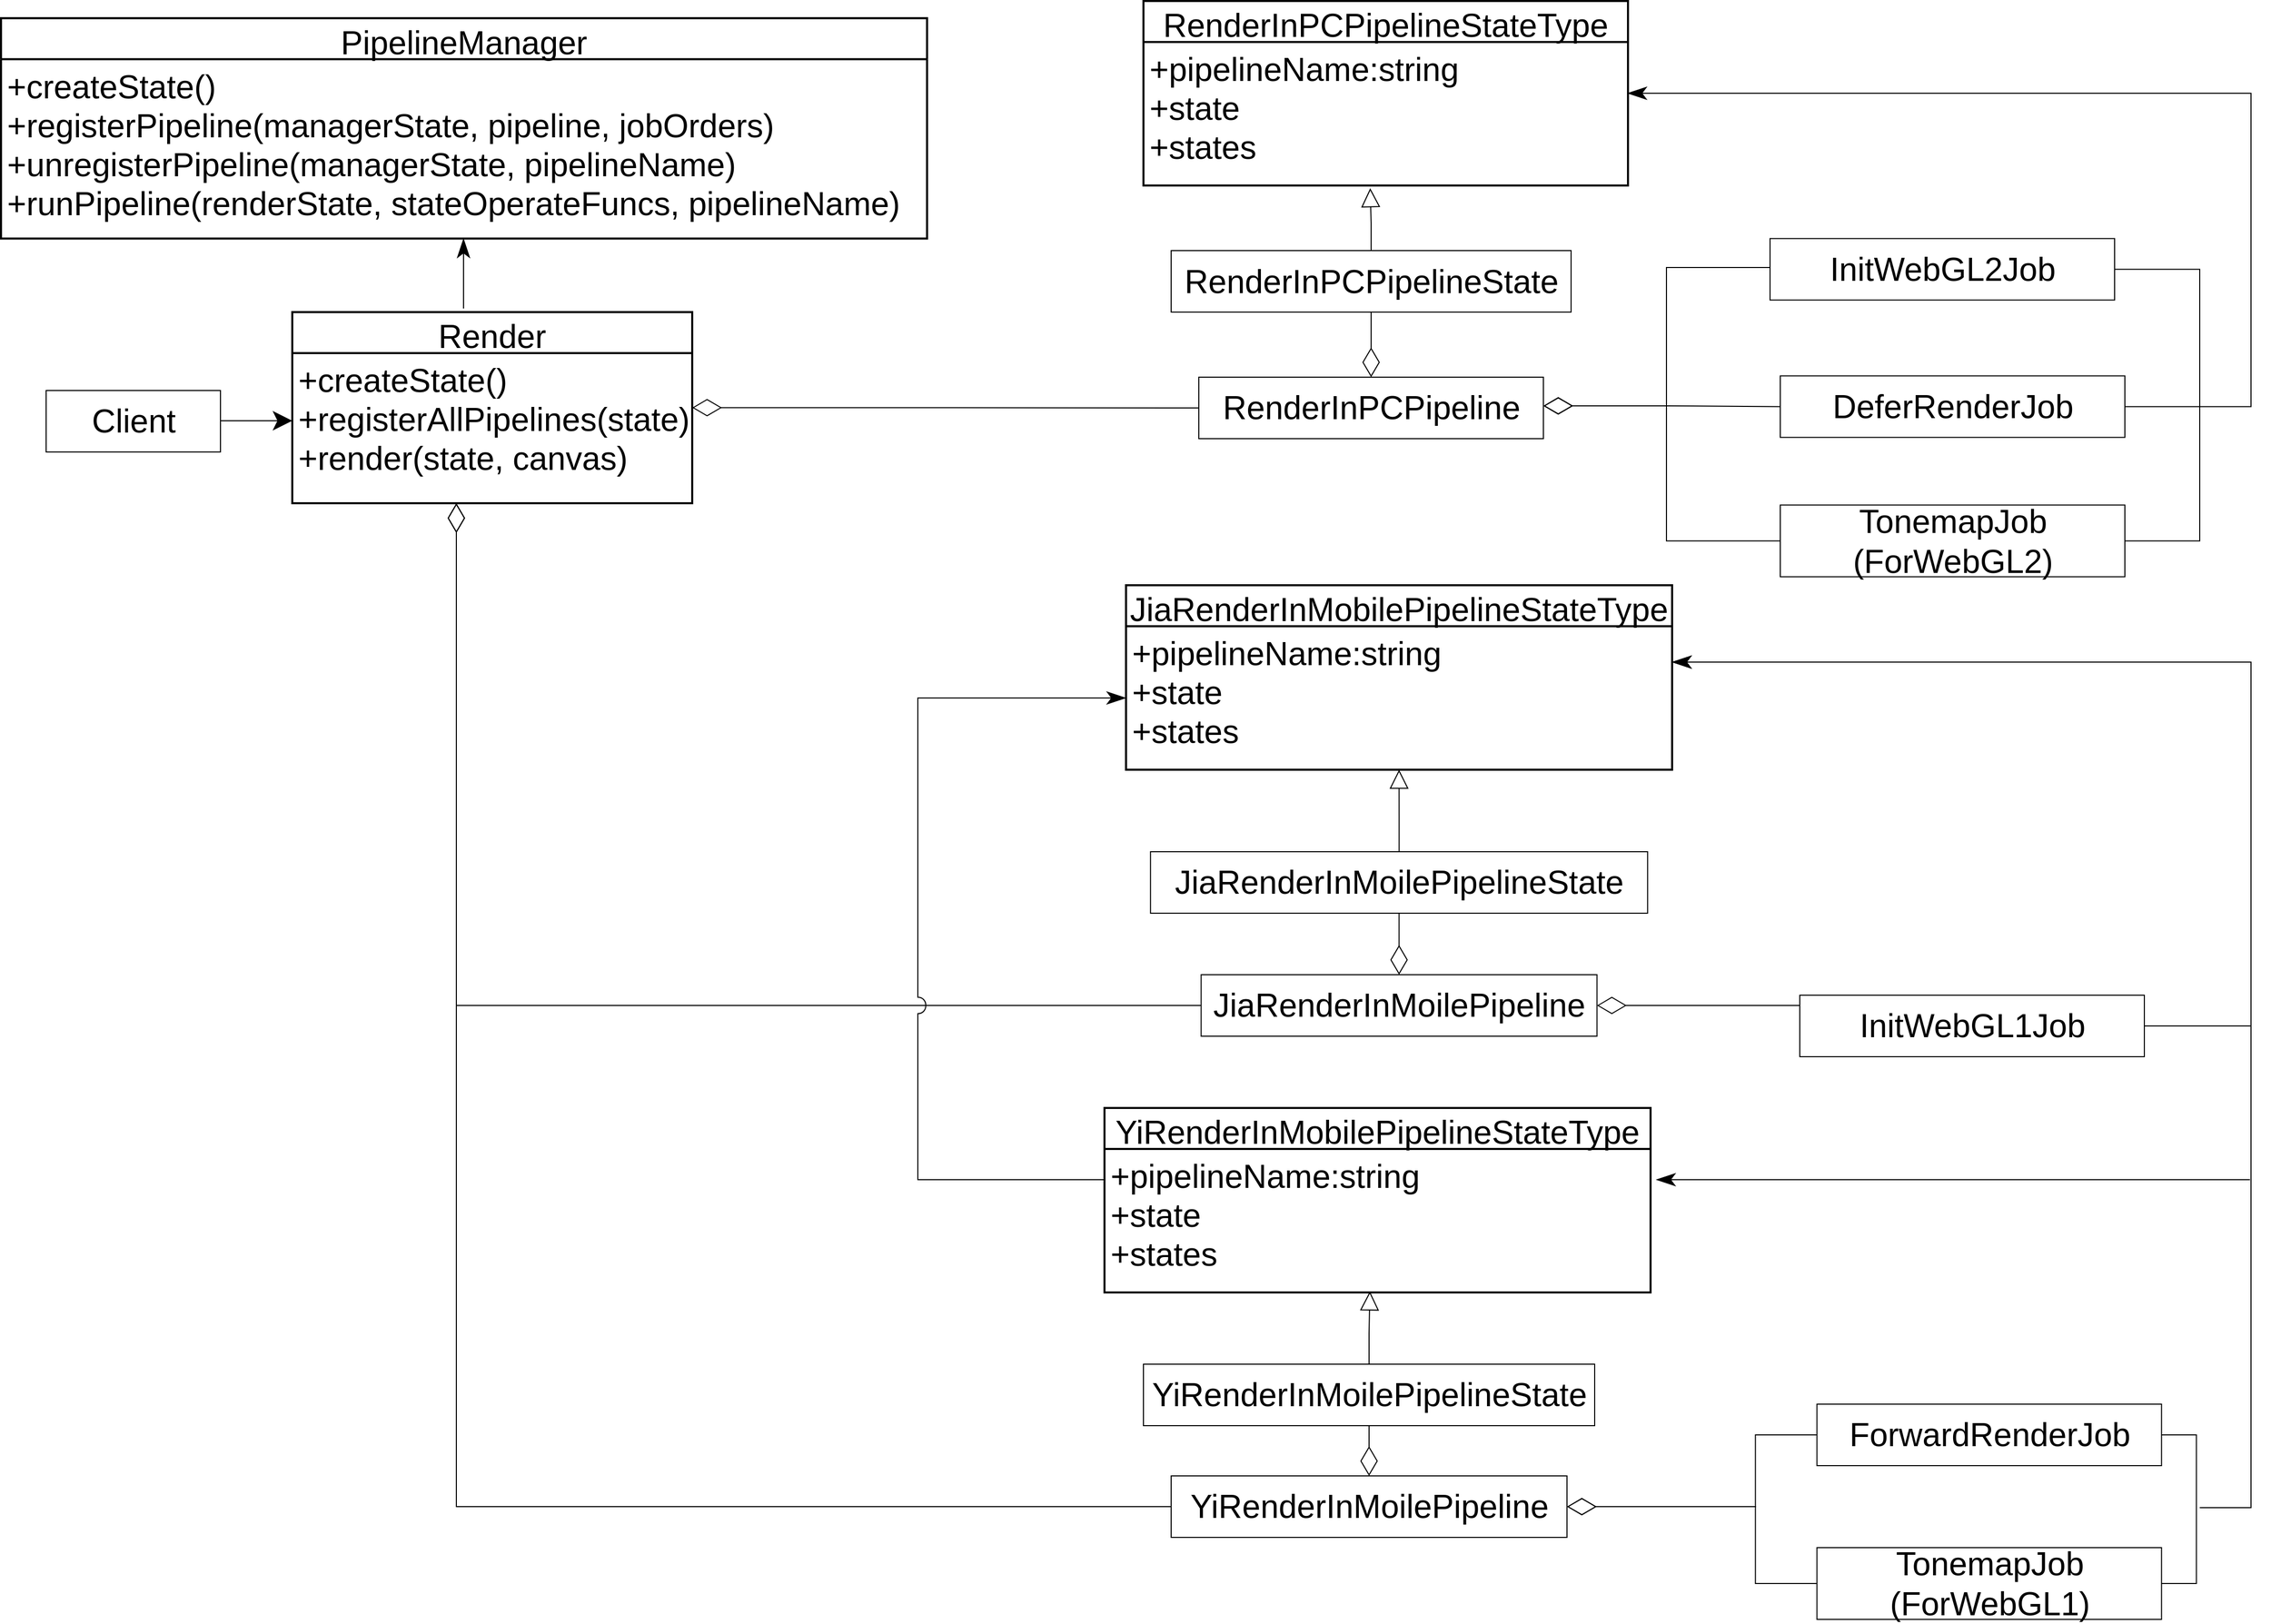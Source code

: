 <mxfile version="14.6.13" type="device"><diagram id="fjQVvlNmNs_deAdkQ_MN" name="第 1 页"><mxGraphModel dx="3530" dy="3089" grid="1" gridSize="10" guides="1" tooltips="1" connect="1" arrows="1" fold="1" page="1" pageScale="1" pageWidth="827" pageHeight="1169" math="0" shadow="0"><root><mxCell id="0"/><mxCell id="1" parent="0"/><mxCell id="AXR2ujIDxFGkD1EkSb9G-1" style="edgeStyle=orthogonalEdgeStyle;rounded=0;orthogonalLoop=1;jettySize=auto;html=1;endArrow=none;endFill=0;startSize=26;endSize=26;exitX=1;exitY=0.5;exitDx=0;exitDy=0;startArrow=diamondThin;startFill=0;" parent="1" edge="1"><mxGeometry relative="1" as="geometry"><mxPoint x="1020" y="195.0" as="sourcePoint"/><mxPoint x="1240" y="60" as="targetPoint"/><Array as="points"><mxPoint x="1140" y="195"/><mxPoint x="1140" y="60"/><mxPoint x="1250" y="60"/></Array></mxGeometry></mxCell><mxCell id="AXR2ujIDxFGkD1EkSb9G-5" value="PipelineManager" style="swimlane;childLayout=stackLayout;horizontal=1;startSize=40;horizontalStack=0;rounded=0;fontSize=32;fontStyle=0;strokeWidth=2;resizeParent=0;resizeLast=1;shadow=0;dashed=0;align=center;" parent="1" vertex="1"><mxGeometry x="-484" y="-183.25" width="903" height="215" as="geometry"/></mxCell><mxCell id="AXR2ujIDxFGkD1EkSb9G-6" value="+createState()&#10;+registerPipeline(managerState, pipeline, jobOrders)&#10;+unregisterPipeline(managerState, pipelineName)&#10;+runPipeline(renderState, stateOperateFuncs, pipelineName)" style="align=left;strokeColor=none;fillColor=none;spacingLeft=4;fontSize=32;verticalAlign=top;resizable=0;rotatable=0;part=1;" parent="AXR2ujIDxFGkD1EkSb9G-5" vertex="1"><mxGeometry y="40" width="903" height="175" as="geometry"/></mxCell><mxCell id="AXR2ujIDxFGkD1EkSb9G-73" style="edgeStyle=orthogonalEdgeStyle;rounded=0;orthogonalLoop=1;jettySize=auto;html=1;entryX=0;entryY=0.5;entryDx=0;entryDy=0;endArrow=none;endFill=0;startSize=26;endSize=26;startArrow=diamondThin;startFill=0;" parent="1" source="AXR2ujIDxFGkD1EkSb9G-18" target="AXR2ujIDxFGkD1EkSb9G-37" edge="1"><mxGeometry relative="1" as="geometry"/></mxCell><mxCell id="AXR2ujIDxFGkD1EkSb9G-18" value="Render" style="swimlane;childLayout=stackLayout;horizontal=1;startSize=40;horizontalStack=0;rounded=0;fontSize=32;fontStyle=0;strokeWidth=2;resizeParent=0;resizeLast=1;shadow=0;dashed=0;align=center;" parent="1" vertex="1"><mxGeometry x="-200" y="103.5" width="390" height="186.5" as="geometry"/></mxCell><mxCell id="AXR2ujIDxFGkD1EkSb9G-19" value="+createState()&#10;+registerAllPipelines(state)&#10;+render(state, canvas)" style="align=left;strokeColor=none;fillColor=none;spacingLeft=4;fontSize=32;verticalAlign=top;resizable=0;rotatable=0;part=1;" parent="AXR2ujIDxFGkD1EkSb9G-18" vertex="1"><mxGeometry y="40" width="390" height="146.5" as="geometry"/></mxCell><mxCell id="AXR2ujIDxFGkD1EkSb9G-20" style="edgeStyle=orthogonalEdgeStyle;rounded=0;orthogonalLoop=1;jettySize=auto;html=1;fontSize=28;endArrow=classic;endFill=1;startSize=16;endSize=16;" parent="1" source="AXR2ujIDxFGkD1EkSb9G-21" edge="1"><mxGeometry relative="1" as="geometry"><mxPoint x="-200" y="209.5" as="targetPoint"/></mxGeometry></mxCell><mxCell id="AXR2ujIDxFGkD1EkSb9G-21" value="Client" style="html=1;fontSize=32;" parent="1" vertex="1"><mxGeometry x="-440" y="180.0" width="170" height="60" as="geometry"/></mxCell><mxCell id="AXR2ujIDxFGkD1EkSb9G-24" value="RenderInPCPipelineStateType" style="swimlane;childLayout=stackLayout;horizontal=1;startSize=40;horizontalStack=0;rounded=0;fontSize=32;fontStyle=0;strokeWidth=2;resizeParent=0;resizeLast=1;shadow=0;dashed=0;align=center;" parent="1" vertex="1"><mxGeometry x="630" y="-200" width="472.5" height="180" as="geometry"/></mxCell><mxCell id="AXR2ujIDxFGkD1EkSb9G-26" value="+pipelineName:string&#10;+state&#10;+states" style="align=left;strokeColor=none;fillColor=none;spacingLeft=4;fontSize=32;verticalAlign=top;resizable=0;rotatable=0;part=1;" parent="AXR2ujIDxFGkD1EkSb9G-24" vertex="1"><mxGeometry y="40" width="472.5" height="140" as="geometry"/></mxCell><mxCell id="AXR2ujIDxFGkD1EkSb9G-43" style="edgeStyle=orthogonalEdgeStyle;rounded=0;orthogonalLoop=1;jettySize=auto;html=1;entryX=0;entryY=0.5;entryDx=0;entryDy=0;endArrow=none;endFill=0;endSize=26;startSize=26;startArrow=diamondThin;startFill=0;" parent="1" source="AXR2ujIDxFGkD1EkSb9G-37" target="AXR2ujIDxFGkD1EkSb9G-39" edge="1"><mxGeometry relative="1" as="geometry"><Array as="points"><mxPoint x="1140" y="195"/><mxPoint x="1140" y="196"/></Array></mxGeometry></mxCell><mxCell id="AXR2ujIDxFGkD1EkSb9G-44" style="edgeStyle=orthogonalEdgeStyle;rounded=0;orthogonalLoop=1;jettySize=auto;html=1;entryX=0;entryY=0.5;entryDx=0;entryDy=0;endArrow=none;endFill=0;startSize=26;endSize=26;startArrow=diamondThin;startFill=0;" parent="1" source="AXR2ujIDxFGkD1EkSb9G-37" target="AXR2ujIDxFGkD1EkSb9G-40" edge="1"><mxGeometry relative="1" as="geometry"><Array as="points"><mxPoint x="1140" y="195"/><mxPoint x="1140" y="327"/></Array></mxGeometry></mxCell><mxCell id="EstlAirbwHtNufHmartv-14" style="edgeStyle=orthogonalEdgeStyle;rounded=0;jumpStyle=none;jumpSize=16;orthogonalLoop=1;jettySize=auto;html=1;entryX=0.5;entryY=1;entryDx=0;entryDy=0;startArrow=diamondThin;startFill=0;endArrow=none;endFill=0;startSize=26;endSize=26;" edge="1" parent="1" source="AXR2ujIDxFGkD1EkSb9G-37" target="EstlAirbwHtNufHmartv-13"><mxGeometry relative="1" as="geometry"/></mxCell><mxCell id="AXR2ujIDxFGkD1EkSb9G-37" value="RenderInPCPipeline" style="html=1;fontSize=32;" parent="1" vertex="1"><mxGeometry x="684" y="167" width="336" height="60" as="geometry"/></mxCell><mxCell id="EstlAirbwHtNufHmartv-11" style="edgeStyle=orthogonalEdgeStyle;rounded=0;jumpStyle=none;jumpSize=16;orthogonalLoop=1;jettySize=auto;html=1;entryX=1;entryY=0.5;entryDx=0;entryDy=0;startArrow=none;startFill=0;endArrow=none;endFill=0;startSize=16;endSize=16;" edge="1" parent="1" source="AXR2ujIDxFGkD1EkSb9G-38" target="AXR2ujIDxFGkD1EkSb9G-40"><mxGeometry relative="1" as="geometry"><Array as="points"><mxPoint x="1660" y="62"/><mxPoint x="1660" y="327"/></Array></mxGeometry></mxCell><mxCell id="AXR2ujIDxFGkD1EkSb9G-38" value="InitWebGL2Job" style="html=1;fontSize=32;" parent="1" vertex="1"><mxGeometry x="1241" y="31.75" width="336" height="60" as="geometry"/></mxCell><mxCell id="EstlAirbwHtNufHmartv-12" style="edgeStyle=orthogonalEdgeStyle;rounded=0;jumpStyle=none;jumpSize=16;orthogonalLoop=1;jettySize=auto;html=1;startArrow=none;startFill=0;endArrow=classicThin;endFill=1;startSize=16;endSize=16;" edge="1" parent="1" source="AXR2ujIDxFGkD1EkSb9G-39"><mxGeometry relative="1" as="geometry"><mxPoint x="1102" y="-110" as="targetPoint"/><Array as="points"><mxPoint x="1710" y="196"/><mxPoint x="1710" y="-110"/><mxPoint x="1102" y="-110"/></Array></mxGeometry></mxCell><mxCell id="AXR2ujIDxFGkD1EkSb9G-39" value="DeferRenderJob" style="html=1;fontSize=32;" parent="1" vertex="1"><mxGeometry x="1251" y="165.75" width="336" height="60" as="geometry"/></mxCell><mxCell id="AXR2ujIDxFGkD1EkSb9G-40" value="TonemapJob&lt;br&gt;(ForWebGL2)" style="html=1;fontSize=32;" parent="1" vertex="1"><mxGeometry x="1251" y="291.75" width="336" height="70" as="geometry"/></mxCell><mxCell id="AXR2ujIDxFGkD1EkSb9G-41" value="JiaRenderInMobilePipelineStateType" style="swimlane;childLayout=stackLayout;horizontal=1;startSize=40;horizontalStack=0;rounded=0;fontSize=32;fontStyle=0;strokeWidth=2;resizeParent=0;resizeLast=1;shadow=0;dashed=0;align=center;" parent="1" vertex="1"><mxGeometry x="613.01" y="370" width="532.5" height="180" as="geometry"/></mxCell><mxCell id="AXR2ujIDxFGkD1EkSb9G-42" value="+pipelineName:string&#10;+state&#10;+states" style="align=left;strokeColor=none;fillColor=none;spacingLeft=4;fontSize=32;verticalAlign=top;resizable=0;rotatable=0;part=1;" parent="AXR2ujIDxFGkD1EkSb9G-41" vertex="1"><mxGeometry y="40" width="532.5" height="140" as="geometry"/></mxCell><mxCell id="AXR2ujIDxFGkD1EkSb9G-50" value="YiRenderInMobilePipelineStateType" style="swimlane;childLayout=stackLayout;horizontal=1;startSize=40;horizontalStack=0;rounded=0;fontSize=32;fontStyle=0;strokeWidth=2;resizeParent=0;resizeLast=1;shadow=0;dashed=0;align=center;" parent="1" vertex="1"><mxGeometry x="592" y="880" width="532.5" height="180" as="geometry"/></mxCell><mxCell id="AXR2ujIDxFGkD1EkSb9G-51" value="+pipelineName:string&#10;+state&#10;+states" style="align=left;strokeColor=none;fillColor=none;spacingLeft=4;fontSize=32;verticalAlign=top;resizable=0;rotatable=0;part=1;" parent="AXR2ujIDxFGkD1EkSb9G-50" vertex="1"><mxGeometry y="40" width="532.5" height="140" as="geometry"/></mxCell><mxCell id="AXR2ujIDxFGkD1EkSb9G-52" style="edgeStyle=orthogonalEdgeStyle;rounded=0;orthogonalLoop=1;jettySize=auto;html=1;endArrow=none;endFill=0;startSize=26;endSize=26;exitX=1;exitY=0.5;exitDx=0;exitDy=0;entryX=0;entryY=0.25;entryDx=0;entryDy=0;startArrow=diamondThin;startFill=0;" parent="1" source="AXR2ujIDxFGkD1EkSb9G-55" edge="1" target="AXR2ujIDxFGkD1EkSb9G-56"><mxGeometry relative="1" as="geometry"><mxPoint x="961.5" y="865" as="sourcePoint"/><mxPoint x="1191.5" y="780" as="targetPoint"/><Array as="points"><mxPoint x="1270" y="780"/></Array></mxGeometry></mxCell><mxCell id="EstlAirbwHtNufHmartv-18" style="edgeStyle=orthogonalEdgeStyle;rounded=0;jumpStyle=none;jumpSize=16;orthogonalLoop=1;jettySize=auto;html=1;entryX=0.5;entryY=1;entryDx=0;entryDy=0;startArrow=diamondThin;startFill=0;endArrow=none;endFill=0;startSize=26;endSize=26;" edge="1" parent="1" source="AXR2ujIDxFGkD1EkSb9G-55" target="EstlAirbwHtNufHmartv-16"><mxGeometry relative="1" as="geometry"/></mxCell><mxCell id="AXR2ujIDxFGkD1EkSb9G-55" value="JiaRenderInMoilePipeline" style="html=1;fontSize=32;" parent="1" vertex="1"><mxGeometry x="686.25" y="750" width="386" height="60" as="geometry"/></mxCell><mxCell id="AXR2ujIDxFGkD1EkSb9G-65" style="edgeStyle=orthogonalEdgeStyle;rounded=0;orthogonalLoop=1;jettySize=auto;html=1;endArrow=classicThin;endFill=1;startSize=16;endSize=16;exitX=1;exitY=0.5;exitDx=0;exitDy=0;entryX=1;entryY=0.25;entryDx=0;entryDy=0;" parent="1" source="AXR2ujIDxFGkD1EkSb9G-56" edge="1" target="AXR2ujIDxFGkD1EkSb9G-42"><mxGeometry relative="1" as="geometry"><mxPoint x="1140" y="510" as="targetPoint"/><Array as="points"><mxPoint x="1710" y="800"/><mxPoint x="1710" y="445"/></Array></mxGeometry></mxCell><mxCell id="AXR2ujIDxFGkD1EkSb9G-56" value="InitWebGL1Job" style="html=1;fontSize=32;" parent="1" vertex="1"><mxGeometry x="1270" y="770" width="336" height="60" as="geometry"/></mxCell><mxCell id="EstlAirbwHtNufHmartv-5" style="edgeStyle=orthogonalEdgeStyle;rounded=0;jumpStyle=arc;jumpSize=26;orthogonalLoop=1;jettySize=auto;html=1;startArrow=none;startFill=0;endArrow=classicThin;endFill=1;startSize=16;endSize=16;" edge="1" parent="1"><mxGeometry relative="1" as="geometry"><mxPoint x="1696" y="950" as="sourcePoint"/><mxPoint x="1130" y="950" as="targetPoint"/><Array as="points"><mxPoint x="1709" y="950"/><mxPoint x="1109" y="950"/></Array></mxGeometry></mxCell><mxCell id="EstlAirbwHtNufHmartv-10" style="edgeStyle=orthogonalEdgeStyle;rounded=0;jumpStyle=none;jumpSize=16;orthogonalLoop=1;jettySize=auto;html=1;startArrow=none;startFill=0;endArrow=none;endFill=0;startSize=16;endSize=16;entryX=1;entryY=0.5;entryDx=0;entryDy=0;" edge="1" parent="1" source="AXR2ujIDxFGkD1EkSb9G-57" target="AXR2ujIDxFGkD1EkSb9G-60"><mxGeometry relative="1" as="geometry"><mxPoint x="1626.75" y="1339" as="targetPoint"/><Array as="points"><mxPoint x="1656.75" y="1199"/><mxPoint x="1656.75" y="1344"/></Array></mxGeometry></mxCell><mxCell id="AXR2ujIDxFGkD1EkSb9G-57" value="ForwardRenderJob" style="html=1;fontSize=32;" parent="1" vertex="1"><mxGeometry x="1286.75" y="1169" width="336" height="60" as="geometry"/></mxCell><mxCell id="EstlAirbwHtNufHmartv-1" style="edgeStyle=orthogonalEdgeStyle;rounded=0;jumpStyle=arc;jumpSize=26;orthogonalLoop=1;jettySize=auto;html=1;entryX=0;entryY=0.5;entryDx=0;entryDy=0;startArrow=diamondThin;startFill=0;startSize=26;endSize=26;endArrow=none;endFill=0;" edge="1" parent="1" source="AXR2ujIDxFGkD1EkSb9G-59" target="AXR2ujIDxFGkD1EkSb9G-57"><mxGeometry relative="1" as="geometry"><Array as="points"><mxPoint x="1226.75" y="1269"/><mxPoint x="1226.75" y="1199"/></Array></mxGeometry></mxCell><mxCell id="EstlAirbwHtNufHmartv-2" style="edgeStyle=orthogonalEdgeStyle;rounded=0;jumpStyle=arc;jumpSize=26;orthogonalLoop=1;jettySize=auto;html=1;entryX=0;entryY=0.5;entryDx=0;entryDy=0;startArrow=diamondThin;startFill=0;endArrow=none;endFill=0;startSize=26;endSize=26;" edge="1" parent="1" source="AXR2ujIDxFGkD1EkSb9G-59" target="AXR2ujIDxFGkD1EkSb9G-60"><mxGeometry relative="1" as="geometry"><Array as="points"><mxPoint x="1226.75" y="1269"/><mxPoint x="1226.75" y="1344"/></Array></mxGeometry></mxCell><mxCell id="EstlAirbwHtNufHmartv-22" style="edgeStyle=orthogonalEdgeStyle;rounded=0;jumpStyle=none;jumpSize=16;orthogonalLoop=1;jettySize=auto;html=1;entryX=0.5;entryY=1;entryDx=0;entryDy=0;startArrow=diamondThin;startFill=0;endArrow=none;endFill=0;startSize=26;endSize=26;" edge="1" parent="1" source="AXR2ujIDxFGkD1EkSb9G-59" target="EstlAirbwHtNufHmartv-20"><mxGeometry relative="1" as="geometry"/></mxCell><mxCell id="AXR2ujIDxFGkD1EkSb9G-59" value="YiRenderInMoilePipeline" style="html=1;fontSize=32;" parent="1" vertex="1"><mxGeometry x="657" y="1239" width="386" height="60" as="geometry"/></mxCell><mxCell id="EstlAirbwHtNufHmartv-4" style="edgeStyle=orthogonalEdgeStyle;rounded=0;jumpStyle=none;jumpSize=26;orthogonalLoop=1;jettySize=auto;html=1;entryX=1;entryY=0.25;entryDx=0;entryDy=0;startArrow=none;startFill=0;endArrow=classicThin;endFill=1;startSize=16;endSize=16;" edge="1" parent="1" target="AXR2ujIDxFGkD1EkSb9G-42"><mxGeometry relative="1" as="geometry"><mxPoint x="1660" y="1270" as="sourcePoint"/><Array as="points"><mxPoint x="1710" y="1270"/><mxPoint x="1710" y="445"/></Array></mxGeometry></mxCell><mxCell id="AXR2ujIDxFGkD1EkSb9G-60" value="TonemapJob&lt;br&gt;(ForWebGL1)" style="html=1;fontSize=32;" parent="1" vertex="1"><mxGeometry x="1286.75" y="1309" width="336" height="70" as="geometry"/></mxCell><mxCell id="AXR2ujIDxFGkD1EkSb9G-74" style="edgeStyle=orthogonalEdgeStyle;rounded=0;orthogonalLoop=1;jettySize=auto;html=1;entryX=0;entryY=0.5;entryDx=0;entryDy=0;endArrow=none;endFill=0;startSize=26;endSize=26;startArrow=diamondThin;startFill=0;jumpStyle=arc;jumpSize=26;" parent="1" source="AXR2ujIDxFGkD1EkSb9G-19" target="AXR2ujIDxFGkD1EkSb9G-55" edge="1"><mxGeometry relative="1" as="geometry"><Array as="points"><mxPoint x="-40" y="780"/></Array></mxGeometry></mxCell><mxCell id="AXR2ujIDxFGkD1EkSb9G-75" style="edgeStyle=orthogonalEdgeStyle;rounded=0;orthogonalLoop=1;jettySize=auto;html=1;entryX=0;entryY=0.5;entryDx=0;entryDy=0;endArrow=none;endFill=0;startSize=26;endSize=26;startArrow=diamondThin;startFill=0;jumpStyle=arc;jumpSize=26;" parent="1" source="AXR2ujIDxFGkD1EkSb9G-19" target="AXR2ujIDxFGkD1EkSb9G-59" edge="1"><mxGeometry relative="1" as="geometry"><Array as="points"><mxPoint x="-40" y="1269"/></Array></mxGeometry></mxCell><mxCell id="AXR2ujIDxFGkD1EkSb9G-76" style="edgeStyle=orthogonalEdgeStyle;rounded=0;orthogonalLoop=1;jettySize=auto;html=1;endArrow=classicThin;endFill=1;startSize=16;endSize=16;" parent="1" target="AXR2ujIDxFGkD1EkSb9G-6" edge="1"><mxGeometry relative="1" as="geometry"><mxPoint x="-33" y="100" as="sourcePoint"/></mxGeometry></mxCell><mxCell id="EstlAirbwHtNufHmartv-7" style="edgeStyle=orthogonalEdgeStyle;rounded=0;jumpStyle=arc;jumpSize=16;orthogonalLoop=1;jettySize=auto;html=1;entryX=0;entryY=0.5;entryDx=0;entryDy=0;startArrow=none;startFill=0;endArrow=classicThin;endFill=1;startSize=16;endSize=16;exitX=0;exitY=0.5;exitDx=0;exitDy=0;" edge="1" parent="1" source="AXR2ujIDxFGkD1EkSb9G-51" target="AXR2ujIDxFGkD1EkSb9G-42"><mxGeometry relative="1" as="geometry"><Array as="points"><mxPoint x="577" y="950"/><mxPoint x="410" y="950"/><mxPoint x="410" y="540"/></Array></mxGeometry></mxCell><mxCell id="EstlAirbwHtNufHmartv-15" style="edgeStyle=orthogonalEdgeStyle;rounded=0;jumpStyle=none;jumpSize=16;orthogonalLoop=1;jettySize=auto;html=1;entryX=0.468;entryY=1.019;entryDx=0;entryDy=0;entryPerimeter=0;startArrow=none;startFill=0;endArrow=block;endFill=0;startSize=16;endSize=16;" edge="1" parent="1" source="EstlAirbwHtNufHmartv-13" target="AXR2ujIDxFGkD1EkSb9G-26"><mxGeometry relative="1" as="geometry"/></mxCell><mxCell id="EstlAirbwHtNufHmartv-13" value="RenderInPCPipelineState" style="html=1;fontSize=32;" vertex="1" parent="1"><mxGeometry x="657" y="43.5" width="390" height="60" as="geometry"/></mxCell><mxCell id="EstlAirbwHtNufHmartv-19" style="edgeStyle=orthogonalEdgeStyle;rounded=0;jumpStyle=none;jumpSize=16;orthogonalLoop=1;jettySize=auto;html=1;startArrow=none;startFill=0;endArrow=block;endFill=0;startSize=16;endSize=16;" edge="1" parent="1" source="EstlAirbwHtNufHmartv-16" target="AXR2ujIDxFGkD1EkSb9G-42"><mxGeometry relative="1" as="geometry"/></mxCell><mxCell id="EstlAirbwHtNufHmartv-16" value="JiaRenderInMoilePipelineState" style="html=1;fontSize=32;" vertex="1" parent="1"><mxGeometry x="636.88" y="630" width="484.75" height="60" as="geometry"/></mxCell><mxCell id="EstlAirbwHtNufHmartv-23" style="edgeStyle=orthogonalEdgeStyle;rounded=0;jumpStyle=none;jumpSize=16;orthogonalLoop=1;jettySize=auto;html=1;entryX=0.486;entryY=0.993;entryDx=0;entryDy=0;entryPerimeter=0;startArrow=none;startFill=0;endArrow=block;endFill=0;startSize=16;endSize=16;" edge="1" parent="1" source="EstlAirbwHtNufHmartv-20" target="AXR2ujIDxFGkD1EkSb9G-51"><mxGeometry relative="1" as="geometry"/></mxCell><mxCell id="EstlAirbwHtNufHmartv-20" value="YiRenderInMoilePipelineState" style="html=1;fontSize=32;" vertex="1" parent="1"><mxGeometry x="630" y="1130" width="440" height="60" as="geometry"/></mxCell></root></mxGraphModel></diagram></mxfile>